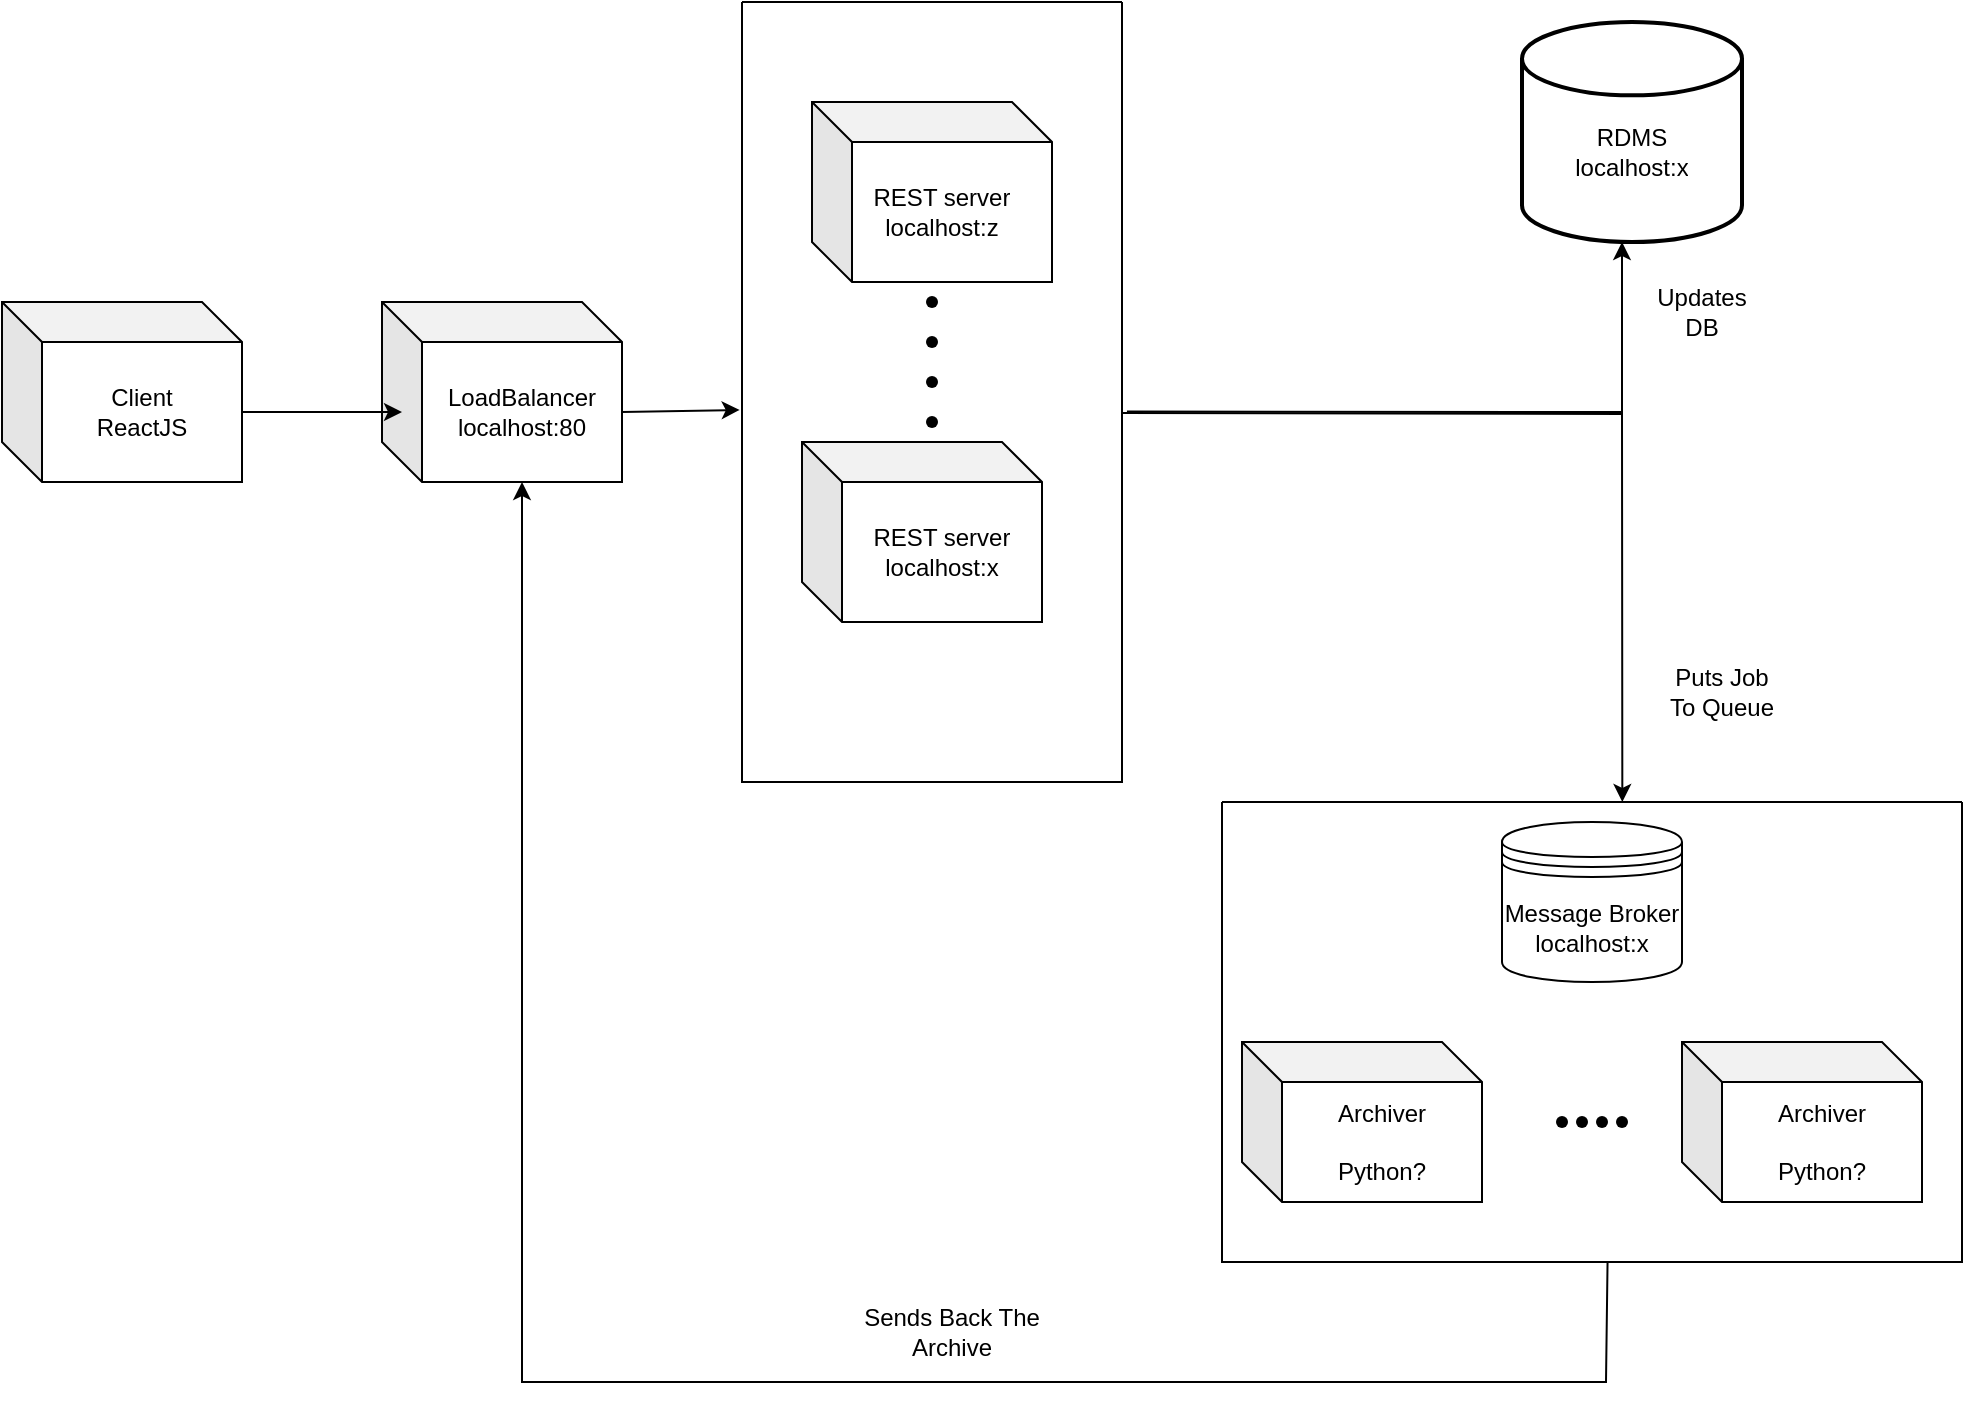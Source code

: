 <mxfile version="24.7.17">
  <diagram name="Page-1" id="XkAltQHXHPpu_8RIoyJm">
    <mxGraphModel dx="1303" dy="581" grid="1" gridSize="10" guides="1" tooltips="1" connect="1" arrows="1" fold="1" page="1" pageScale="1" pageWidth="850" pageHeight="1100" math="0" shadow="0">
      <root>
        <mxCell id="0" />
        <mxCell id="1" parent="0" />
        <mxCell id="mxqj7EZsbbimsaNKOHsK-1" value="" style="shape=cube;whiteSpace=wrap;html=1;boundedLbl=1;backgroundOutline=1;darkOpacity=0.05;darkOpacity2=0.1;" parent="1" vertex="1">
          <mxGeometry x="40" y="210" width="120" height="90" as="geometry" />
        </mxCell>
        <UserObject label="Client&lt;div&gt;ReactJS&lt;/div&gt;" placeholders="1" name="Variable" id="mxqj7EZsbbimsaNKOHsK-2">
          <mxCell style="text;html=1;strokeColor=none;fillColor=none;align=center;verticalAlign=middle;whiteSpace=wrap;overflow=hidden;" parent="1" vertex="1">
            <mxGeometry x="70" y="240" width="80" height="50" as="geometry" />
          </mxCell>
        </UserObject>
        <mxCell id="mxqj7EZsbbimsaNKOHsK-3" value="" style="shape=cube;whiteSpace=wrap;html=1;boundedLbl=1;backgroundOutline=1;darkOpacity=0.05;darkOpacity2=0.1;" parent="1" vertex="1">
          <mxGeometry x="230" y="210" width="120" height="90" as="geometry" />
        </mxCell>
        <UserObject label="LoadBalancer&lt;div&gt;localhost:80&lt;/div&gt;" placeholders="1" name="Variable" id="mxqj7EZsbbimsaNKOHsK-4">
          <mxCell style="text;html=1;strokeColor=none;fillColor=none;align=center;verticalAlign=middle;whiteSpace=wrap;overflow=hidden;" parent="1" vertex="1">
            <mxGeometry x="260" y="240" width="80" height="50" as="geometry" />
          </mxCell>
        </UserObject>
        <mxCell id="mxqj7EZsbbimsaNKOHsK-7" value="" style="shape=cube;whiteSpace=wrap;html=1;boundedLbl=1;backgroundOutline=1;darkOpacity=0.05;darkOpacity2=0.1;" parent="1" vertex="1">
          <mxGeometry x="445" y="110" width="120" height="90" as="geometry" />
        </mxCell>
        <UserObject label="REST server&lt;div&gt;localhost:z&lt;/div&gt;" placeholders="1" name="Variable" id="mxqj7EZsbbimsaNKOHsK-11">
          <mxCell style="text;html=1;strokeColor=none;fillColor=none;align=center;verticalAlign=middle;whiteSpace=wrap;overflow=hidden;" parent="1" vertex="1">
            <mxGeometry x="470" y="140" width="80" height="50" as="geometry" />
          </mxCell>
        </UserObject>
        <mxCell id="mxqj7EZsbbimsaNKOHsK-12" value="" style="swimlane;startSize=0;" parent="1" vertex="1">
          <mxGeometry x="410" y="60" width="190" height="390" as="geometry" />
        </mxCell>
        <mxCell id="mxqj7EZsbbimsaNKOHsK-6" value="" style="shape=cube;whiteSpace=wrap;html=1;boundedLbl=1;backgroundOutline=1;darkOpacity=0.05;darkOpacity2=0.1;" parent="mxqj7EZsbbimsaNKOHsK-12" vertex="1">
          <mxGeometry x="30" y="220" width="120" height="90" as="geometry" />
        </mxCell>
        <UserObject label="REST server&lt;div&gt;localhost:x&lt;/div&gt;" placeholders="1" name="Variable" id="mxqj7EZsbbimsaNKOHsK-10">
          <mxCell style="text;html=1;strokeColor=none;fillColor=none;align=center;verticalAlign=middle;whiteSpace=wrap;overflow=hidden;" parent="mxqj7EZsbbimsaNKOHsK-12" vertex="1">
            <mxGeometry x="60" y="250" width="80" height="50" as="geometry" />
          </mxCell>
        </UserObject>
        <mxCell id="o7GKlm-I3lODQgT_ElLW-15" value="" style="shape=waypoint;sketch=0;size=6;pointerEvents=1;points=[];fillColor=none;resizable=0;rotatable=0;perimeter=centerPerimeter;snapToPoint=1;" vertex="1" parent="mxqj7EZsbbimsaNKOHsK-12">
          <mxGeometry x="85" y="160" width="20" height="20" as="geometry" />
        </mxCell>
        <mxCell id="o7GKlm-I3lODQgT_ElLW-16" value="" style="shape=waypoint;sketch=0;size=6;pointerEvents=1;points=[];fillColor=none;resizable=0;rotatable=0;perimeter=centerPerimeter;snapToPoint=1;" vertex="1" parent="mxqj7EZsbbimsaNKOHsK-12">
          <mxGeometry x="85" y="180" width="20" height="20" as="geometry" />
        </mxCell>
        <mxCell id="o7GKlm-I3lODQgT_ElLW-17" value="" style="shape=waypoint;sketch=0;size=6;pointerEvents=1;points=[];fillColor=none;resizable=0;rotatable=0;perimeter=centerPerimeter;snapToPoint=1;" vertex="1" parent="mxqj7EZsbbimsaNKOHsK-12">
          <mxGeometry x="85" y="200" width="20" height="20" as="geometry" />
        </mxCell>
        <mxCell id="o7GKlm-I3lODQgT_ElLW-18" value="" style="shape=waypoint;sketch=0;size=6;pointerEvents=1;points=[];fillColor=none;resizable=0;rotatable=0;perimeter=centerPerimeter;snapToPoint=1;" vertex="1" parent="mxqj7EZsbbimsaNKOHsK-12">
          <mxGeometry x="85" y="140" width="20" height="20" as="geometry" />
        </mxCell>
        <mxCell id="mxqj7EZsbbimsaNKOHsK-17" value="" style="strokeWidth=2;html=1;shape=mxgraph.flowchart.database;whiteSpace=wrap;" parent="1" vertex="1">
          <mxGeometry x="800" y="70" width="110" height="110" as="geometry" />
        </mxCell>
        <UserObject label="RDMS&lt;div&gt;localhost:x&lt;/div&gt;" placeholders="1" name="Variable" id="mxqj7EZsbbimsaNKOHsK-18">
          <mxCell style="text;html=1;strokeColor=none;fillColor=none;align=center;verticalAlign=middle;whiteSpace=wrap;overflow=hidden;" parent="1" vertex="1">
            <mxGeometry x="815" y="110" width="80" height="50" as="geometry" />
          </mxCell>
        </UserObject>
        <mxCell id="mxqj7EZsbbimsaNKOHsK-19" value="" style="swimlane;startSize=0;" parent="1" vertex="1">
          <mxGeometry x="650" y="460" width="370" height="230" as="geometry" />
        </mxCell>
        <mxCell id="mxqj7EZsbbimsaNKOHsK-20" value="Archiver&lt;div&gt;&lt;br&gt;&lt;/div&gt;&lt;div&gt;Python?&lt;/div&gt;" style="shape=cube;whiteSpace=wrap;html=1;boundedLbl=1;backgroundOutline=1;darkOpacity=0.05;darkOpacity2=0.1;" parent="mxqj7EZsbbimsaNKOHsK-19" vertex="1">
          <mxGeometry x="10" y="120" width="120" height="80" as="geometry" />
        </mxCell>
        <mxCell id="mxqj7EZsbbimsaNKOHsK-25" value="" style="shape=waypoint;sketch=0;size=6;pointerEvents=1;points=[];fillColor=none;resizable=0;rotatable=0;perimeter=centerPerimeter;snapToPoint=1;" parent="mxqj7EZsbbimsaNKOHsK-19" vertex="1">
          <mxGeometry x="190" y="150" width="20" height="20" as="geometry" />
        </mxCell>
        <mxCell id="mxqj7EZsbbimsaNKOHsK-27" value="" style="shape=waypoint;sketch=0;size=6;pointerEvents=1;points=[];fillColor=none;resizable=0;rotatable=0;perimeter=centerPerimeter;snapToPoint=1;" parent="mxqj7EZsbbimsaNKOHsK-19" vertex="1">
          <mxGeometry x="180" y="150" width="20" height="20" as="geometry" />
        </mxCell>
        <mxCell id="mxqj7EZsbbimsaNKOHsK-26" value="" style="shape=waypoint;sketch=0;size=6;pointerEvents=1;points=[];fillColor=none;resizable=0;rotatable=0;perimeter=centerPerimeter;snapToPoint=1;" parent="mxqj7EZsbbimsaNKOHsK-19" vertex="1">
          <mxGeometry x="170" y="150" width="20" height="20" as="geometry" />
        </mxCell>
        <mxCell id="mxqj7EZsbbimsaNKOHsK-28" value="Message Broker&lt;div&gt;localhost:x&lt;/div&gt;" style="shape=datastore;whiteSpace=wrap;html=1;" parent="mxqj7EZsbbimsaNKOHsK-19" vertex="1">
          <mxGeometry x="140" y="10" width="90" height="80" as="geometry" />
        </mxCell>
        <mxCell id="mxqj7EZsbbimsaNKOHsK-29" value="Archiver&lt;div&gt;&lt;br&gt;&lt;/div&gt;&lt;div&gt;Python?&lt;/div&gt;" style="shape=cube;whiteSpace=wrap;html=1;boundedLbl=1;backgroundOutline=1;darkOpacity=0.05;darkOpacity2=0.1;" parent="mxqj7EZsbbimsaNKOHsK-19" vertex="1">
          <mxGeometry x="230" y="120" width="120" height="80" as="geometry" />
        </mxCell>
        <mxCell id="mxqj7EZsbbimsaNKOHsK-30" value="" style="shape=waypoint;sketch=0;size=6;pointerEvents=1;points=[];fillColor=none;resizable=0;rotatable=0;perimeter=centerPerimeter;snapToPoint=1;" parent="mxqj7EZsbbimsaNKOHsK-19" vertex="1">
          <mxGeometry x="160" y="150" width="20" height="20" as="geometry" />
        </mxCell>
        <mxCell id="o7GKlm-I3lODQgT_ElLW-1" value="" style="endArrow=classic;html=1;rounded=0;exitX=0;exitY=0;exitDx=120;exitDy=55;exitPerimeter=0;" edge="1" parent="1" source="mxqj7EZsbbimsaNKOHsK-1">
          <mxGeometry width="50" height="50" relative="1" as="geometry">
            <mxPoint x="640" y="300" as="sourcePoint" />
            <mxPoint x="240" y="265" as="targetPoint" />
          </mxGeometry>
        </mxCell>
        <mxCell id="o7GKlm-I3lODQgT_ElLW-2" value="" style="endArrow=classic;html=1;rounded=0;exitX=0;exitY=0;exitDx=120;exitDy=55;exitPerimeter=0;entryX=-0.006;entryY=0.523;entryDx=0;entryDy=0;entryPerimeter=0;" edge="1" parent="1" source="mxqj7EZsbbimsaNKOHsK-3" target="mxqj7EZsbbimsaNKOHsK-12">
          <mxGeometry width="50" height="50" relative="1" as="geometry">
            <mxPoint x="640" y="300" as="sourcePoint" />
            <mxPoint x="690" y="250" as="targetPoint" />
          </mxGeometry>
        </mxCell>
        <mxCell id="o7GKlm-I3lODQgT_ElLW-4" value="Updates DB" style="text;html=1;align=center;verticalAlign=middle;whiteSpace=wrap;rounded=0;" vertex="1" parent="1">
          <mxGeometry x="860" y="200" width="60" height="30" as="geometry" />
        </mxCell>
        <mxCell id="o7GKlm-I3lODQgT_ElLW-10" value="Puts Job To Queue" style="text;html=1;align=center;verticalAlign=middle;whiteSpace=wrap;rounded=0;" vertex="1" parent="1">
          <mxGeometry x="870" y="390" width="60" height="30" as="geometry" />
        </mxCell>
        <mxCell id="o7GKlm-I3lODQgT_ElLW-12" value="" style="endArrow=classic;html=1;rounded=0;entryX=0;entryY=0;entryDx=70;entryDy=90;entryPerimeter=0;exitX=0.521;exitY=1.002;exitDx=0;exitDy=0;exitPerimeter=0;" edge="1" parent="1" source="mxqj7EZsbbimsaNKOHsK-19" target="mxqj7EZsbbimsaNKOHsK-3">
          <mxGeometry width="50" height="50" relative="1" as="geometry">
            <mxPoint x="870" y="740" as="sourcePoint" />
            <mxPoint x="690" y="350" as="targetPoint" />
            <Array as="points">
              <mxPoint x="842" y="750" />
              <mxPoint x="300" y="750" />
            </Array>
          </mxGeometry>
        </mxCell>
        <mxCell id="o7GKlm-I3lODQgT_ElLW-13" value="Sends Back The Archive" style="text;html=1;align=center;verticalAlign=middle;whiteSpace=wrap;rounded=0;" vertex="1" parent="1">
          <mxGeometry x="460" y="710" width="110" height="30" as="geometry" />
        </mxCell>
        <mxCell id="o7GKlm-I3lODQgT_ElLW-19" value="" style="endArrow=classic;html=1;rounded=0;exitX=1.013;exitY=0.525;exitDx=0;exitDy=0;exitPerimeter=0;entryX=0.541;entryY=0;entryDx=0;entryDy=0;entryPerimeter=0;" edge="1" parent="1" source="mxqj7EZsbbimsaNKOHsK-12" target="mxqj7EZsbbimsaNKOHsK-19">
          <mxGeometry width="50" height="50" relative="1" as="geometry">
            <mxPoint x="640" y="280" as="sourcePoint" />
            <mxPoint x="690" y="230" as="targetPoint" />
            <Array as="points">
              <mxPoint x="850" y="265" />
            </Array>
          </mxGeometry>
        </mxCell>
        <mxCell id="o7GKlm-I3lODQgT_ElLW-21" value="" style="endArrow=classic;html=1;rounded=0;exitX=1;exitY=0.527;exitDx=0;exitDy=0;exitPerimeter=0;" edge="1" parent="1" source="mxqj7EZsbbimsaNKOHsK-12">
          <mxGeometry width="50" height="50" relative="1" as="geometry">
            <mxPoint x="640" y="280" as="sourcePoint" />
            <mxPoint x="850" y="180" as="targetPoint" />
            <Array as="points">
              <mxPoint x="850" y="266" />
            </Array>
          </mxGeometry>
        </mxCell>
      </root>
    </mxGraphModel>
  </diagram>
</mxfile>
